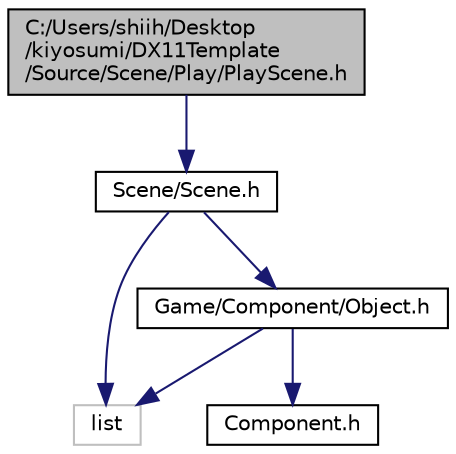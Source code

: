 digraph "C:/Users/shiih/Desktop/kiyosumi/DX11Template/Source/Scene/Play/PlayScene.h"
{
 // LATEX_PDF_SIZE
  edge [fontname="Helvetica",fontsize="10",labelfontname="Helvetica",labelfontsize="10"];
  node [fontname="Helvetica",fontsize="10",shape=record];
  Node1 [label="C:/Users/shiih/Desktop\l/kiyosumi/DX11Template\l/Source/Scene/Play/PlayScene.h",height=0.2,width=0.4,color="black", fillcolor="grey75", style="filled", fontcolor="black",tooltip="プレイシーン"];
  Node1 -> Node2 [color="midnightblue",fontsize="10",style="solid",fontname="Helvetica"];
  Node2 [label="Scene/Scene.h",height=0.2,width=0.4,color="black", fillcolor="white", style="filled",URL="$_scene_8h.html",tooltip="シーンの親"];
  Node2 -> Node3 [color="midnightblue",fontsize="10",style="solid",fontname="Helvetica"];
  Node3 [label="list",height=0.2,width=0.4,color="grey75", fillcolor="white", style="filled",tooltip=" "];
  Node2 -> Node4 [color="midnightblue",fontsize="10",style="solid",fontname="Helvetica"];
  Node4 [label="Game/Component/Object.h",height=0.2,width=0.4,color="black", fillcolor="white", style="filled",URL="$_object_8h.html",tooltip="ゲームオブジェクト"];
  Node4 -> Node3 [color="midnightblue",fontsize="10",style="solid",fontname="Helvetica"];
  Node4 -> Node5 [color="midnightblue",fontsize="10",style="solid",fontname="Helvetica"];
  Node5 [label="Component.h",height=0.2,width=0.4,color="black", fillcolor="white", style="filled",URL="$_component_8h.html",tooltip="コンポーネント"];
}
